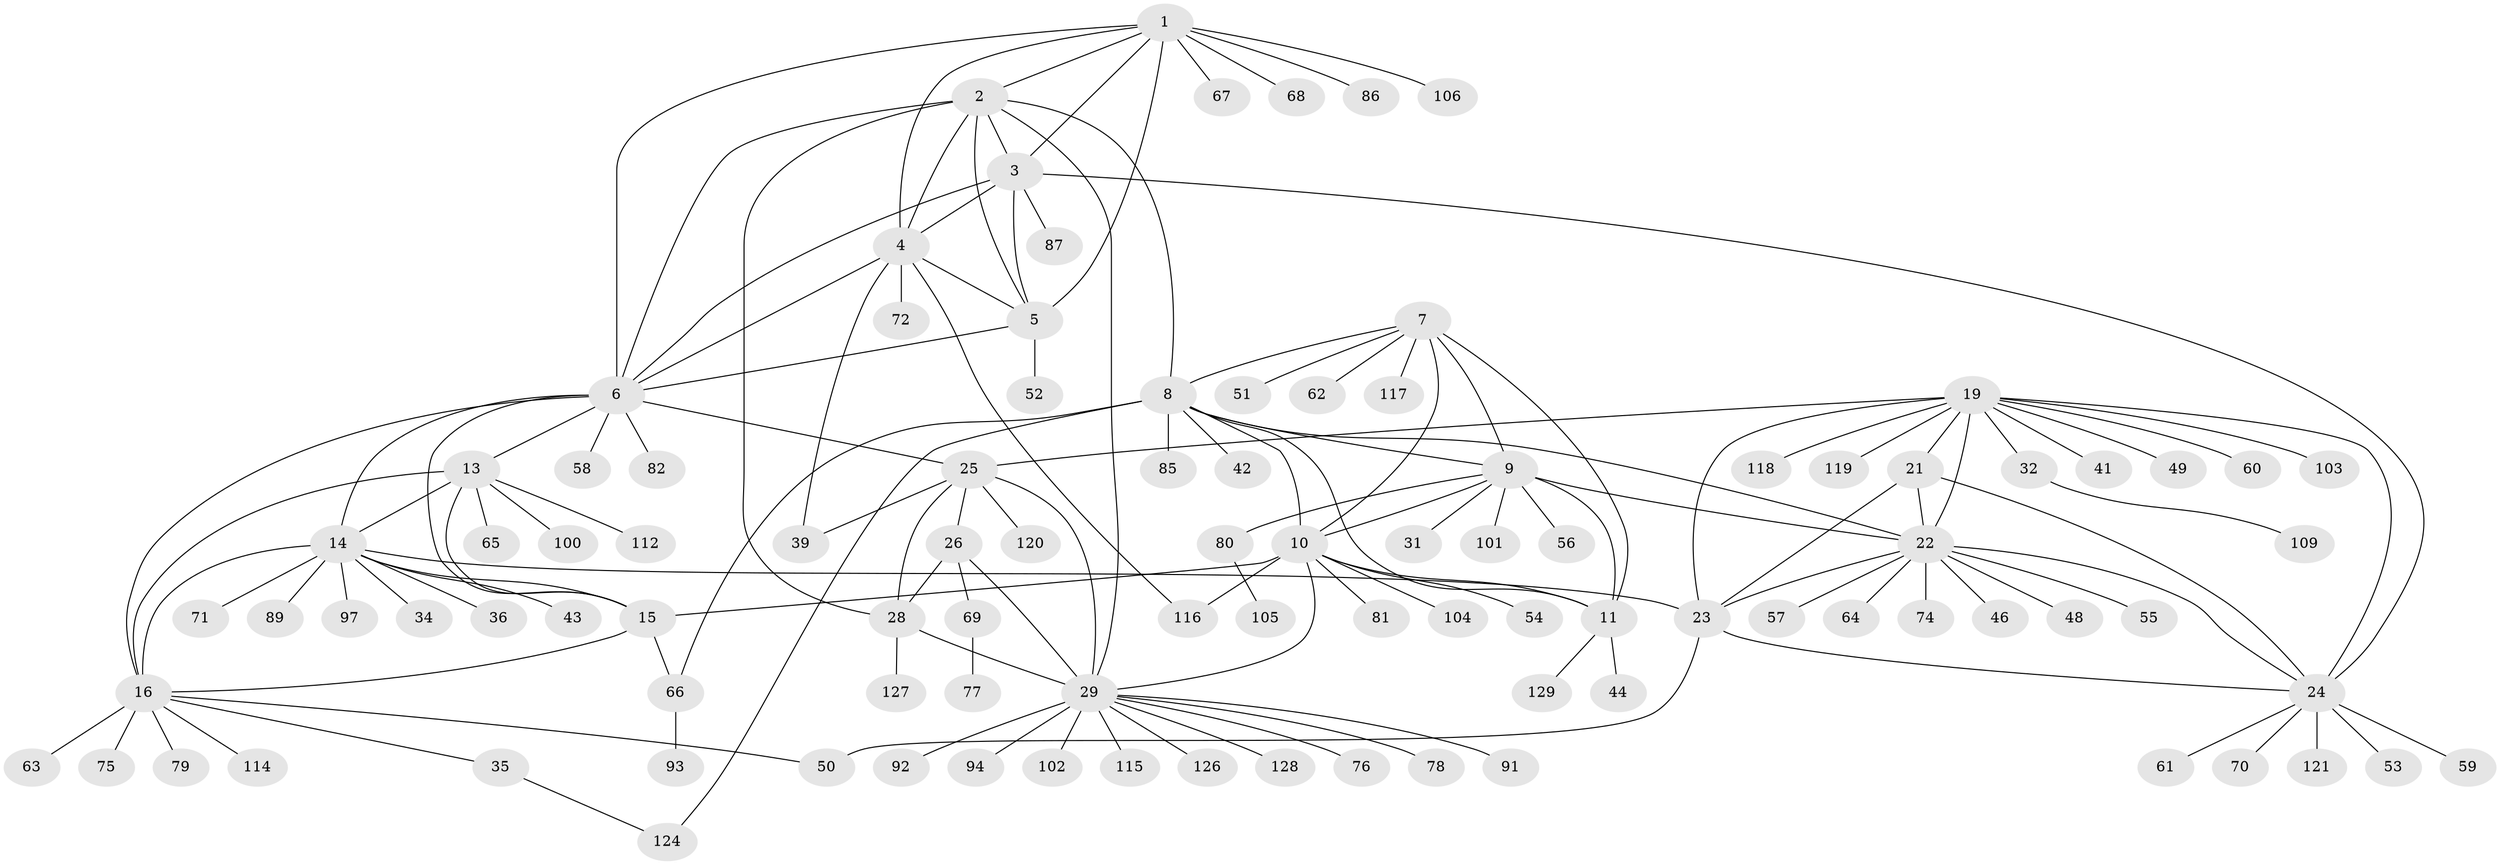 // original degree distribution, {10: 0.031007751937984496, 8: 0.06201550387596899, 9: 0.023255813953488372, 7: 0.05426356589147287, 11: 0.031007751937984496, 6: 0.015503875968992248, 14: 0.007751937984496124, 12: 0.007751937984496124, 1: 0.6201550387596899, 2: 0.13178294573643412, 3: 0.015503875968992248}
// Generated by graph-tools (version 1.1) at 2025/11/02/27/25 16:11:33]
// undirected, 100 vertices, 143 edges
graph export_dot {
graph [start="1"]
  node [color=gray90,style=filled];
  1 [super="+125"];
  2 [super="+40"];
  3 [super="+45"];
  4 [super="+96"];
  5 [super="+38"];
  6 [super="+18"];
  7 [super="+33"];
  8;
  9 [super="+123"];
  10 [super="+12"];
  11 [super="+88"];
  13 [super="+90"];
  14 [super="+17"];
  15 [super="+108"];
  16 [super="+84"];
  19 [super="+20"];
  21 [super="+122"];
  22 [super="+37"];
  23;
  24 [super="+99"];
  25 [super="+27"];
  26;
  28 [super="+95"];
  29 [super="+30"];
  31;
  32;
  34;
  35;
  36;
  39;
  41;
  42;
  43;
  44;
  46 [super="+47"];
  48;
  49 [super="+83"];
  50;
  51;
  52;
  53 [super="+113"];
  54;
  55;
  56;
  57;
  58;
  59;
  60;
  61;
  62;
  63;
  64;
  65;
  66 [super="+110"];
  67;
  68;
  69 [super="+107"];
  70 [super="+111"];
  71;
  72 [super="+73"];
  74;
  75;
  76;
  77;
  78;
  79;
  80;
  81;
  82;
  85 [super="+98"];
  86;
  87;
  89;
  91;
  92;
  93;
  94;
  97;
  100;
  101;
  102;
  103;
  104;
  105;
  106;
  109;
  112;
  114;
  115;
  116;
  117;
  118;
  119;
  120;
  121;
  124;
  126;
  127;
  128;
  129;
  1 -- 2;
  1 -- 3;
  1 -- 4;
  1 -- 5;
  1 -- 6;
  1 -- 67;
  1 -- 68;
  1 -- 86;
  1 -- 106;
  2 -- 3;
  2 -- 4;
  2 -- 5;
  2 -- 6;
  2 -- 8;
  2 -- 29;
  2 -- 28;
  3 -- 4;
  3 -- 5;
  3 -- 6;
  3 -- 24;
  3 -- 87;
  4 -- 5;
  4 -- 6;
  4 -- 39;
  4 -- 72;
  4 -- 116;
  5 -- 6;
  5 -- 52;
  6 -- 82;
  6 -- 16;
  6 -- 25;
  6 -- 58;
  6 -- 13;
  6 -- 14 [weight=2];
  6 -- 15;
  7 -- 8;
  7 -- 9;
  7 -- 10 [weight=2];
  7 -- 11;
  7 -- 51;
  7 -- 62;
  7 -- 117;
  8 -- 9;
  8 -- 10 [weight=2];
  8 -- 11;
  8 -- 22;
  8 -- 42;
  8 -- 85;
  8 -- 124;
  8 -- 66;
  9 -- 10 [weight=2];
  9 -- 11;
  9 -- 31;
  9 -- 56;
  9 -- 80;
  9 -- 101;
  9 -- 22;
  10 -- 11 [weight=2];
  10 -- 15;
  10 -- 81;
  10 -- 116;
  10 -- 54;
  10 -- 104;
  10 -- 29;
  11 -- 44;
  11 -- 129;
  13 -- 14 [weight=2];
  13 -- 15;
  13 -- 16;
  13 -- 65;
  13 -- 100;
  13 -- 112;
  14 -- 15 [weight=2];
  14 -- 16 [weight=2];
  14 -- 23;
  14 -- 36;
  14 -- 43;
  14 -- 71;
  14 -- 97;
  14 -- 34;
  14 -- 89;
  15 -- 16;
  15 -- 66;
  16 -- 35;
  16 -- 50;
  16 -- 63;
  16 -- 75;
  16 -- 79;
  16 -- 114;
  19 -- 21 [weight=2];
  19 -- 22 [weight=2];
  19 -- 23 [weight=2];
  19 -- 24 [weight=2];
  19 -- 32;
  19 -- 103;
  19 -- 41;
  19 -- 49;
  19 -- 119;
  19 -- 118;
  19 -- 60;
  19 -- 25;
  21 -- 22;
  21 -- 23;
  21 -- 24;
  22 -- 23;
  22 -- 24;
  22 -- 46;
  22 -- 48;
  22 -- 55;
  22 -- 57;
  22 -- 64;
  22 -- 74;
  23 -- 24;
  23 -- 50;
  24 -- 53;
  24 -- 59;
  24 -- 61;
  24 -- 70;
  24 -- 121;
  25 -- 26 [weight=2];
  25 -- 28 [weight=2];
  25 -- 29 [weight=4];
  25 -- 120;
  25 -- 39;
  26 -- 28;
  26 -- 29 [weight=2];
  26 -- 69;
  28 -- 29 [weight=2];
  28 -- 127;
  29 -- 78;
  29 -- 91;
  29 -- 92;
  29 -- 128;
  29 -- 126;
  29 -- 102;
  29 -- 76;
  29 -- 115;
  29 -- 94;
  32 -- 109;
  35 -- 124;
  66 -- 93;
  69 -- 77;
  80 -- 105;
}
